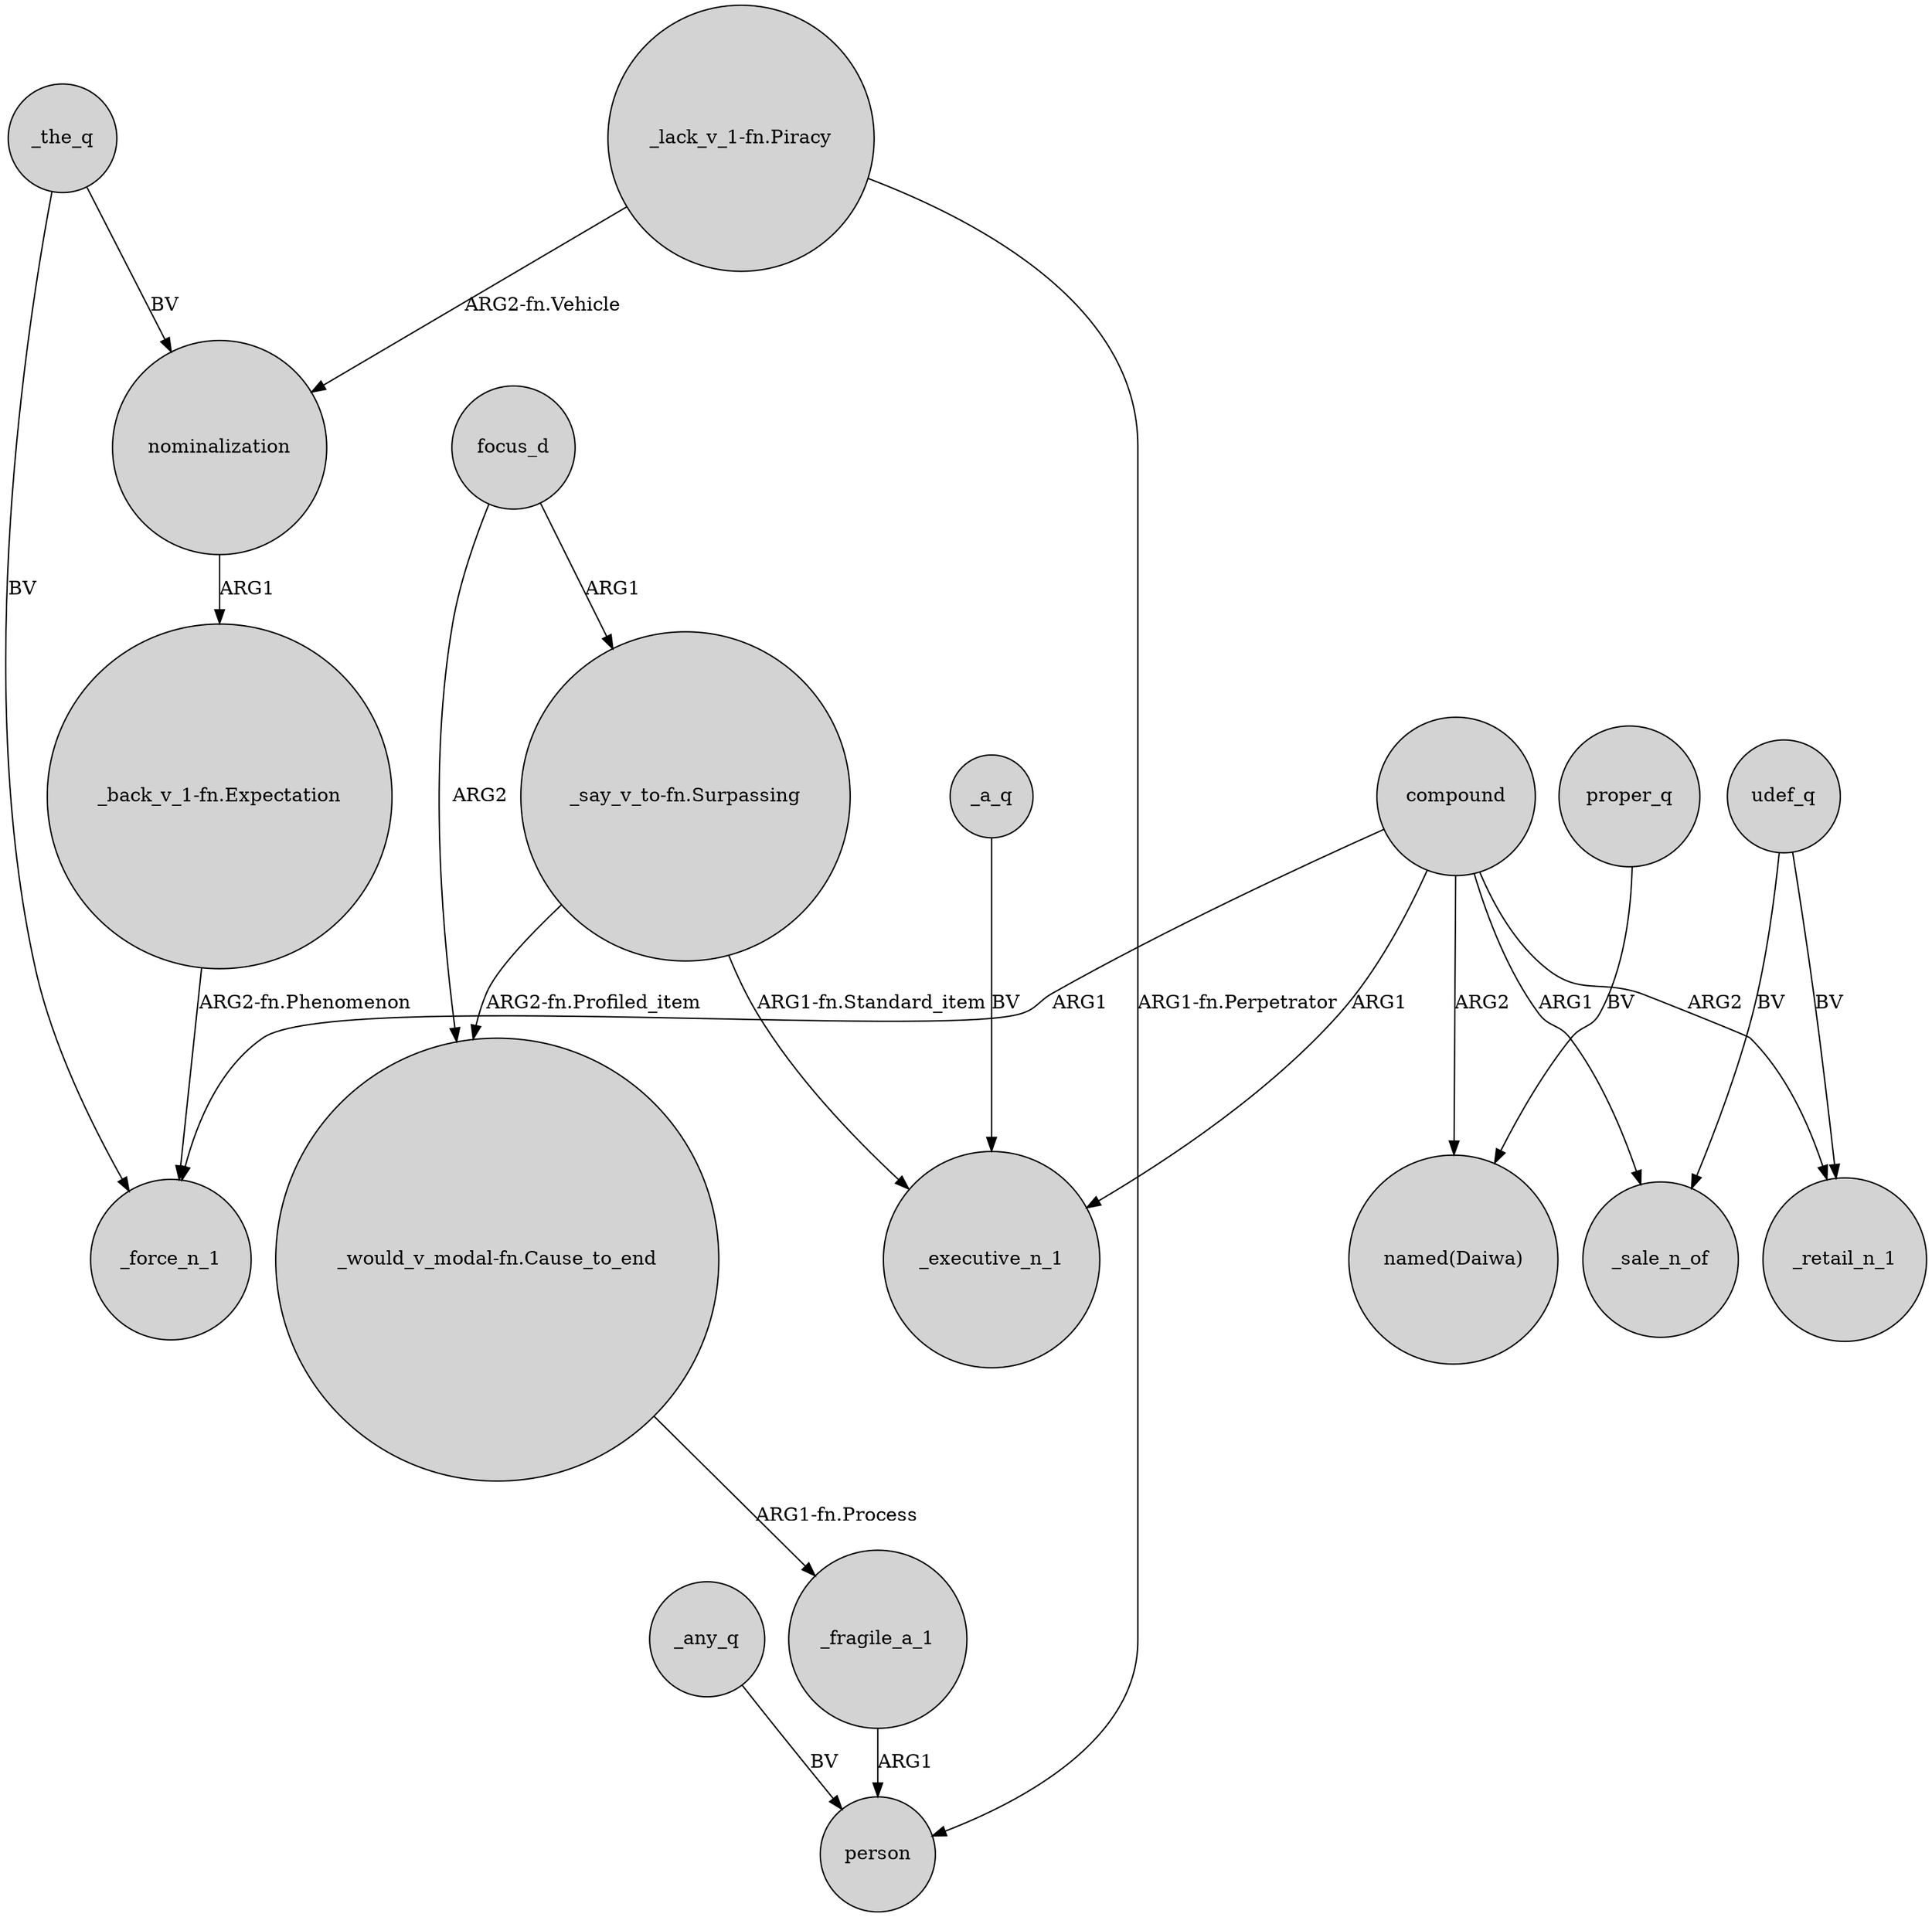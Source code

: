 digraph {
	node [shape=circle style=filled]
	_the_q -> nominalization [label=BV]
	nominalization -> "_back_v_1-fn.Expectation" [label=ARG1]
	_any_q -> person [label=BV]
	focus_d -> "_would_v_modal-fn.Cause_to_end" [label=ARG2]
	"_say_v_to-fn.Surpassing" -> _executive_n_1 [label="ARG1-fn.Standard_item"]
	udef_q -> _sale_n_of [label=BV]
	"_lack_v_1-fn.Piracy" -> nominalization [label="ARG2-fn.Vehicle"]
	compound -> _force_n_1 [label=ARG1]
	compound -> _retail_n_1 [label=ARG2]
	udef_q -> _retail_n_1 [label=BV]
	"_say_v_to-fn.Surpassing" -> "_would_v_modal-fn.Cause_to_end" [label="ARG2-fn.Profiled_item"]
	"_back_v_1-fn.Expectation" -> _force_n_1 [label="ARG2-fn.Phenomenon"]
	compound -> _executive_n_1 [label=ARG1]
	_the_q -> _force_n_1 [label=BV]
	"_would_v_modal-fn.Cause_to_end" -> _fragile_a_1 [label="ARG1-fn.Process"]
	focus_d -> "_say_v_to-fn.Surpassing" [label=ARG1]
	proper_q -> "named(Daiwa)" [label=BV]
	compound -> "named(Daiwa)" [label=ARG2]
	"_lack_v_1-fn.Piracy" -> person [label="ARG1-fn.Perpetrator"]
	_fragile_a_1 -> person [label=ARG1]
	compound -> _sale_n_of [label=ARG1]
	_a_q -> _executive_n_1 [label=BV]
}
